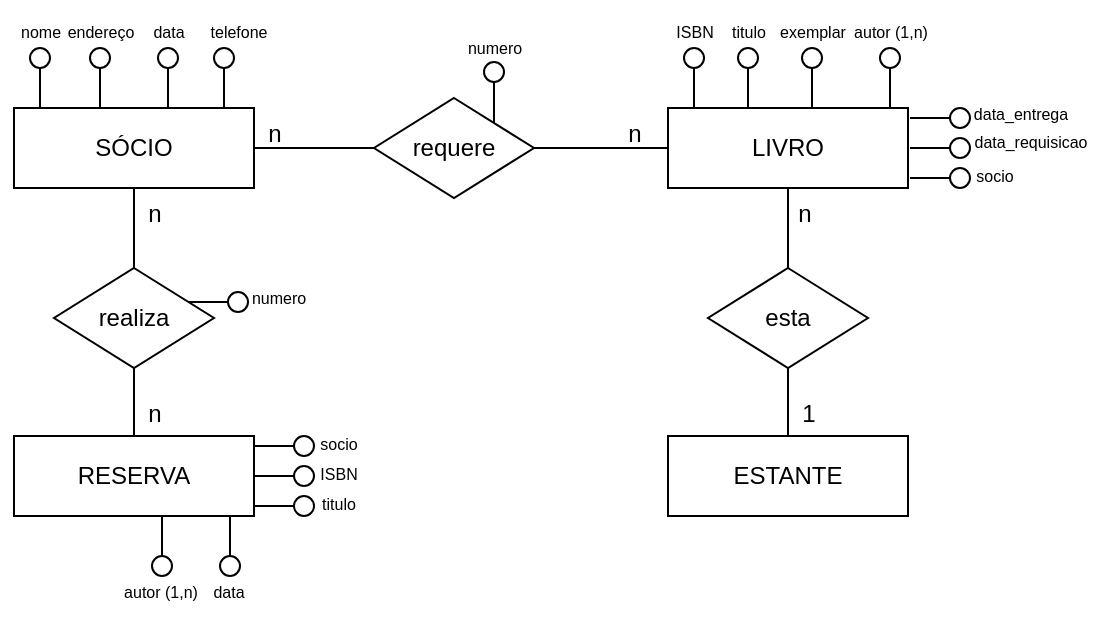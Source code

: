 <mxfile version="24.0.7" type="device">
  <diagram name="Página-1" id="ol52-Fbn4Z2OPr96En_L">
    <mxGraphModel dx="911" dy="499" grid="1" gridSize="10" guides="1" tooltips="1" connect="1" arrows="1" fold="1" page="1" pageScale="1" pageWidth="1169" pageHeight="827" math="0" shadow="0">
      <root>
        <mxCell id="0" />
        <mxCell id="1" parent="0" />
        <mxCell id="gmv5tpU_2w_kzTAVhH7P-58" style="edgeStyle=orthogonalEdgeStyle;rounded=0;orthogonalLoop=1;jettySize=auto;html=1;endArrow=none;endFill=0;" edge="1" parent="1" source="gmv5tpU_2w_kzTAVhH7P-5" target="gmv5tpU_2w_kzTAVhH7P-57">
          <mxGeometry relative="1" as="geometry" />
        </mxCell>
        <mxCell id="gmv5tpU_2w_kzTAVhH7P-5" value="SÓCIO" style="rounded=0;whiteSpace=wrap;html=1;" vertex="1" parent="1">
          <mxGeometry x="210" y="250" width="120" height="40" as="geometry" />
        </mxCell>
        <mxCell id="gmv5tpU_2w_kzTAVhH7P-6" style="edgeStyle=orthogonalEdgeStyle;rounded=0;orthogonalLoop=1;jettySize=auto;html=1;endArrow=none;endFill=0;" edge="1" source="gmv5tpU_2w_kzTAVhH7P-7" parent="1">
          <mxGeometry relative="1" as="geometry">
            <mxPoint x="223" y="250" as="targetPoint" />
          </mxGeometry>
        </mxCell>
        <mxCell id="gmv5tpU_2w_kzTAVhH7P-7" value="" style="ellipse;whiteSpace=wrap;html=1;" vertex="1" parent="1">
          <mxGeometry x="218" y="220" width="10" height="10" as="geometry" />
        </mxCell>
        <mxCell id="gmv5tpU_2w_kzTAVhH7P-8" value="&lt;font style=&quot;font-size: 8px;&quot;&gt;nome&lt;/font&gt;" style="text;html=1;align=center;verticalAlign=middle;resizable=0;points=[];autosize=1;strokeColor=none;fillColor=none;" vertex="1" parent="1">
          <mxGeometry x="203" y="196" width="40" height="30" as="geometry" />
        </mxCell>
        <mxCell id="gmv5tpU_2w_kzTAVhH7P-9" style="edgeStyle=orthogonalEdgeStyle;rounded=0;orthogonalLoop=1;jettySize=auto;html=1;endArrow=none;endFill=0;" edge="1" source="gmv5tpU_2w_kzTAVhH7P-10" parent="1">
          <mxGeometry relative="1" as="geometry">
            <mxPoint x="253" y="250" as="targetPoint" />
          </mxGeometry>
        </mxCell>
        <mxCell id="gmv5tpU_2w_kzTAVhH7P-10" value="" style="ellipse;whiteSpace=wrap;html=1;" vertex="1" parent="1">
          <mxGeometry x="248" y="220" width="10" height="10" as="geometry" />
        </mxCell>
        <mxCell id="gmv5tpU_2w_kzTAVhH7P-11" value="&lt;font style=&quot;font-size: 8px;&quot;&gt;endereço&lt;/font&gt;" style="text;html=1;align=center;verticalAlign=middle;resizable=0;points=[];autosize=1;strokeColor=none;fillColor=none;" vertex="1" parent="1">
          <mxGeometry x="223" y="196" width="60" height="30" as="geometry" />
        </mxCell>
        <mxCell id="gmv5tpU_2w_kzTAVhH7P-12" style="edgeStyle=orthogonalEdgeStyle;rounded=0;orthogonalLoop=1;jettySize=auto;html=1;endArrow=none;endFill=0;" edge="1" source="gmv5tpU_2w_kzTAVhH7P-13" parent="1">
          <mxGeometry relative="1" as="geometry">
            <mxPoint x="287" y="250" as="targetPoint" />
          </mxGeometry>
        </mxCell>
        <mxCell id="gmv5tpU_2w_kzTAVhH7P-13" value="" style="ellipse;whiteSpace=wrap;html=1;" vertex="1" parent="1">
          <mxGeometry x="282" y="220" width="10" height="10" as="geometry" />
        </mxCell>
        <mxCell id="gmv5tpU_2w_kzTAVhH7P-14" value="&lt;font style=&quot;font-size: 8px;&quot;&gt;data&lt;/font&gt;" style="text;html=1;align=center;verticalAlign=middle;resizable=0;points=[];autosize=1;strokeColor=none;fillColor=none;" vertex="1" parent="1">
          <mxGeometry x="267" y="196" width="40" height="30" as="geometry" />
        </mxCell>
        <mxCell id="gmv5tpU_2w_kzTAVhH7P-15" style="edgeStyle=orthogonalEdgeStyle;rounded=0;orthogonalLoop=1;jettySize=auto;html=1;endArrow=none;endFill=0;" edge="1" source="gmv5tpU_2w_kzTAVhH7P-16" parent="1">
          <mxGeometry relative="1" as="geometry">
            <mxPoint x="315" y="250" as="targetPoint" />
          </mxGeometry>
        </mxCell>
        <mxCell id="gmv5tpU_2w_kzTAVhH7P-16" value="" style="ellipse;whiteSpace=wrap;html=1;" vertex="1" parent="1">
          <mxGeometry x="310" y="220" width="10" height="10" as="geometry" />
        </mxCell>
        <mxCell id="gmv5tpU_2w_kzTAVhH7P-17" value="&lt;font style=&quot;font-size: 8px;&quot;&gt;telefone&lt;/font&gt;" style="text;html=1;align=center;verticalAlign=middle;resizable=0;points=[];autosize=1;strokeColor=none;fillColor=none;" vertex="1" parent="1">
          <mxGeometry x="297" y="196" width="50" height="30" as="geometry" />
        </mxCell>
        <mxCell id="gmv5tpU_2w_kzTAVhH7P-89" style="edgeStyle=orthogonalEdgeStyle;rounded=0;orthogonalLoop=1;jettySize=auto;html=1;endArrow=none;endFill=0;" edge="1" parent="1" source="gmv5tpU_2w_kzTAVhH7P-19" target="gmv5tpU_2w_kzTAVhH7P-88">
          <mxGeometry relative="1" as="geometry" />
        </mxCell>
        <mxCell id="gmv5tpU_2w_kzTAVhH7P-19" value="LIVRO" style="rounded=0;whiteSpace=wrap;html=1;" vertex="1" parent="1">
          <mxGeometry x="537" y="250" width="120" height="40" as="geometry" />
        </mxCell>
        <mxCell id="gmv5tpU_2w_kzTAVhH7P-20" style="edgeStyle=orthogonalEdgeStyle;rounded=0;orthogonalLoop=1;jettySize=auto;html=1;endArrow=none;endFill=0;" edge="1" parent="1" source="gmv5tpU_2w_kzTAVhH7P-21">
          <mxGeometry relative="1" as="geometry">
            <mxPoint x="550" y="250" as="targetPoint" />
          </mxGeometry>
        </mxCell>
        <mxCell id="gmv5tpU_2w_kzTAVhH7P-21" value="" style="ellipse;whiteSpace=wrap;html=1;" vertex="1" parent="1">
          <mxGeometry x="545" y="220" width="10" height="10" as="geometry" />
        </mxCell>
        <mxCell id="gmv5tpU_2w_kzTAVhH7P-22" value="&lt;span style=&quot;font-size: 8px;&quot;&gt;ISBN&lt;/span&gt;" style="text;html=1;align=center;verticalAlign=middle;resizable=0;points=[];autosize=1;strokeColor=none;fillColor=none;" vertex="1" parent="1">
          <mxGeometry x="530" y="196" width="40" height="30" as="geometry" />
        </mxCell>
        <mxCell id="gmv5tpU_2w_kzTAVhH7P-23" style="edgeStyle=orthogonalEdgeStyle;rounded=0;orthogonalLoop=1;jettySize=auto;html=1;endArrow=none;endFill=0;" edge="1" parent="1" source="gmv5tpU_2w_kzTAVhH7P-24">
          <mxGeometry relative="1" as="geometry">
            <mxPoint x="577" y="250" as="targetPoint" />
          </mxGeometry>
        </mxCell>
        <mxCell id="gmv5tpU_2w_kzTAVhH7P-24" value="" style="ellipse;whiteSpace=wrap;html=1;" vertex="1" parent="1">
          <mxGeometry x="572" y="220" width="10" height="10" as="geometry" />
        </mxCell>
        <mxCell id="gmv5tpU_2w_kzTAVhH7P-25" value="&lt;font style=&quot;font-size: 8px;&quot;&gt;titulo&lt;/font&gt;" style="text;html=1;align=center;verticalAlign=middle;resizable=0;points=[];autosize=1;strokeColor=none;fillColor=none;" vertex="1" parent="1">
          <mxGeometry x="557" y="196" width="40" height="30" as="geometry" />
        </mxCell>
        <mxCell id="gmv5tpU_2w_kzTAVhH7P-26" style="edgeStyle=orthogonalEdgeStyle;rounded=0;orthogonalLoop=1;jettySize=auto;html=1;endArrow=none;endFill=0;" edge="1" parent="1" source="gmv5tpU_2w_kzTAVhH7P-27">
          <mxGeometry relative="1" as="geometry">
            <mxPoint x="609" y="250" as="targetPoint" />
          </mxGeometry>
        </mxCell>
        <mxCell id="gmv5tpU_2w_kzTAVhH7P-27" value="" style="ellipse;whiteSpace=wrap;html=1;" vertex="1" parent="1">
          <mxGeometry x="604" y="220" width="10" height="10" as="geometry" />
        </mxCell>
        <mxCell id="gmv5tpU_2w_kzTAVhH7P-28" value="&lt;font style=&quot;font-size: 8px;&quot;&gt;exemplar&lt;/font&gt;" style="text;html=1;align=center;verticalAlign=middle;resizable=0;points=[];autosize=1;strokeColor=none;fillColor=none;" vertex="1" parent="1">
          <mxGeometry x="579" y="196" width="60" height="30" as="geometry" />
        </mxCell>
        <mxCell id="gmv5tpU_2w_kzTAVhH7P-29" style="edgeStyle=orthogonalEdgeStyle;rounded=0;orthogonalLoop=1;jettySize=auto;html=1;endArrow=none;endFill=0;" edge="1" parent="1" source="gmv5tpU_2w_kzTAVhH7P-30">
          <mxGeometry relative="1" as="geometry">
            <mxPoint x="648" y="250" as="targetPoint" />
          </mxGeometry>
        </mxCell>
        <mxCell id="gmv5tpU_2w_kzTAVhH7P-30" value="" style="ellipse;whiteSpace=wrap;html=1;" vertex="1" parent="1">
          <mxGeometry x="643" y="220" width="10" height="10" as="geometry" />
        </mxCell>
        <mxCell id="gmv5tpU_2w_kzTAVhH7P-31" value="&lt;font style=&quot;font-size: 8px;&quot;&gt;autor (1,n)&lt;/font&gt;" style="text;html=1;align=center;verticalAlign=middle;resizable=0;points=[];autosize=1;strokeColor=none;fillColor=none;" vertex="1" parent="1">
          <mxGeometry x="618" y="196" width="60" height="30" as="geometry" />
        </mxCell>
        <mxCell id="gmv5tpU_2w_kzTAVhH7P-37" value="&lt;font style=&quot;font-size: 8px;&quot;&gt;data_requisicao&lt;/font&gt;" style="text;html=1;align=center;verticalAlign=middle;resizable=0;points=[];autosize=1;strokeColor=none;fillColor=none;" vertex="1" parent="1">
          <mxGeometry x="678" y="251" width="80" height="30" as="geometry" />
        </mxCell>
        <mxCell id="gmv5tpU_2w_kzTAVhH7P-40" value="" style="ellipse;whiteSpace=wrap;html=1;" vertex="1" parent="1">
          <mxGeometry x="678" y="250" width="10" height="10" as="geometry" />
        </mxCell>
        <mxCell id="gmv5tpU_2w_kzTAVhH7P-41" value="&lt;font style=&quot;font-size: 8px;&quot;&gt;data_entrega&lt;/font&gt;" style="text;html=1;align=center;verticalAlign=middle;resizable=0;points=[];autosize=1;strokeColor=none;fillColor=none;" vertex="1" parent="1">
          <mxGeometry x="678" y="237" width="70" height="30" as="geometry" />
        </mxCell>
        <mxCell id="gmv5tpU_2w_kzTAVhH7P-42" style="edgeStyle=orthogonalEdgeStyle;rounded=0;orthogonalLoop=1;jettySize=auto;html=1;entryX=1.006;entryY=0.133;entryDx=0;entryDy=0;entryPerimeter=0;endArrow=none;endFill=0;" edge="1" parent="1" source="gmv5tpU_2w_kzTAVhH7P-40" target="gmv5tpU_2w_kzTAVhH7P-19">
          <mxGeometry relative="1" as="geometry" />
        </mxCell>
        <mxCell id="gmv5tpU_2w_kzTAVhH7P-43" value="" style="ellipse;whiteSpace=wrap;html=1;" vertex="1" parent="1">
          <mxGeometry x="678" y="265" width="10" height="10" as="geometry" />
        </mxCell>
        <mxCell id="gmv5tpU_2w_kzTAVhH7P-44" style="edgeStyle=orthogonalEdgeStyle;rounded=0;orthogonalLoop=1;jettySize=auto;html=1;entryX=1.006;entryY=0.133;entryDx=0;entryDy=0;entryPerimeter=0;endArrow=none;endFill=0;" edge="1" parent="1" source="gmv5tpU_2w_kzTAVhH7P-43">
          <mxGeometry relative="1" as="geometry">
            <mxPoint x="658" y="270" as="targetPoint" />
          </mxGeometry>
        </mxCell>
        <mxCell id="gmv5tpU_2w_kzTAVhH7P-45" value="" style="ellipse;whiteSpace=wrap;html=1;" vertex="1" parent="1">
          <mxGeometry x="678" y="280" width="10" height="10" as="geometry" />
        </mxCell>
        <mxCell id="gmv5tpU_2w_kzTAVhH7P-46" style="edgeStyle=orthogonalEdgeStyle;rounded=0;orthogonalLoop=1;jettySize=auto;html=1;entryX=1.006;entryY=0.133;entryDx=0;entryDy=0;entryPerimeter=0;endArrow=none;endFill=0;" edge="1" parent="1" source="gmv5tpU_2w_kzTAVhH7P-45">
          <mxGeometry relative="1" as="geometry">
            <mxPoint x="658" y="285" as="targetPoint" />
          </mxGeometry>
        </mxCell>
        <mxCell id="gmv5tpU_2w_kzTAVhH7P-47" value="&lt;font style=&quot;font-size: 8px;&quot;&gt;socio&lt;/font&gt;" style="text;html=1;align=center;verticalAlign=middle;resizable=0;points=[];autosize=1;strokeColor=none;fillColor=none;" vertex="1" parent="1">
          <mxGeometry x="680" y="268" width="40" height="30" as="geometry" />
        </mxCell>
        <mxCell id="gmv5tpU_2w_kzTAVhH7P-49" style="edgeStyle=orthogonalEdgeStyle;rounded=0;orthogonalLoop=1;jettySize=auto;html=1;endArrow=none;endFill=0;" edge="1" parent="1" source="gmv5tpU_2w_kzTAVhH7P-48" target="gmv5tpU_2w_kzTAVhH7P-19">
          <mxGeometry relative="1" as="geometry" />
        </mxCell>
        <mxCell id="gmv5tpU_2w_kzTAVhH7P-50" style="edgeStyle=orthogonalEdgeStyle;rounded=0;orthogonalLoop=1;jettySize=auto;html=1;endArrow=none;endFill=0;" edge="1" parent="1" source="gmv5tpU_2w_kzTAVhH7P-48" target="gmv5tpU_2w_kzTAVhH7P-5">
          <mxGeometry relative="1" as="geometry" />
        </mxCell>
        <mxCell id="gmv5tpU_2w_kzTAVhH7P-48" value="requere" style="rhombus;whiteSpace=wrap;html=1;" vertex="1" parent="1">
          <mxGeometry x="390" y="245" width="80" height="50" as="geometry" />
        </mxCell>
        <mxCell id="gmv5tpU_2w_kzTAVhH7P-52" style="edgeStyle=orthogonalEdgeStyle;rounded=0;orthogonalLoop=1;jettySize=auto;html=1;entryX=1;entryY=0;entryDx=0;entryDy=0;endArrow=none;endFill=0;" edge="1" parent="1" source="gmv5tpU_2w_kzTAVhH7P-51" target="gmv5tpU_2w_kzTAVhH7P-48">
          <mxGeometry relative="1" as="geometry">
            <Array as="points">
              <mxPoint x="450" y="240" />
              <mxPoint x="450" y="240" />
            </Array>
          </mxGeometry>
        </mxCell>
        <mxCell id="gmv5tpU_2w_kzTAVhH7P-51" value="" style="ellipse;whiteSpace=wrap;html=1;" vertex="1" parent="1">
          <mxGeometry x="445" y="227" width="10" height="10" as="geometry" />
        </mxCell>
        <mxCell id="gmv5tpU_2w_kzTAVhH7P-53" value="&lt;font style=&quot;font-size: 8px;&quot;&gt;numero&lt;/font&gt;" style="text;html=1;align=center;verticalAlign=middle;resizable=0;points=[];autosize=1;strokeColor=none;fillColor=none;" vertex="1" parent="1">
          <mxGeometry x="425" y="204" width="50" height="30" as="geometry" />
        </mxCell>
        <mxCell id="gmv5tpU_2w_kzTAVhH7P-54" value="n" style="text;html=1;align=center;verticalAlign=middle;resizable=0;points=[];autosize=1;strokeColor=none;fillColor=none;" vertex="1" parent="1">
          <mxGeometry x="505" y="248" width="30" height="30" as="geometry" />
        </mxCell>
        <mxCell id="gmv5tpU_2w_kzTAVhH7P-55" value="n" style="text;html=1;align=center;verticalAlign=middle;resizable=0;points=[];autosize=1;strokeColor=none;fillColor=none;" vertex="1" parent="1">
          <mxGeometry x="325" y="248" width="30" height="30" as="geometry" />
        </mxCell>
        <mxCell id="gmv5tpU_2w_kzTAVhH7P-56" value="RESERVA" style="rounded=0;whiteSpace=wrap;html=1;" vertex="1" parent="1">
          <mxGeometry x="210" y="414" width="120" height="40" as="geometry" />
        </mxCell>
        <mxCell id="gmv5tpU_2w_kzTAVhH7P-59" style="edgeStyle=orthogonalEdgeStyle;rounded=0;orthogonalLoop=1;jettySize=auto;html=1;entryX=0.5;entryY=0;entryDx=0;entryDy=0;endArrow=none;endFill=0;" edge="1" parent="1" source="gmv5tpU_2w_kzTAVhH7P-57" target="gmv5tpU_2w_kzTAVhH7P-56">
          <mxGeometry relative="1" as="geometry" />
        </mxCell>
        <mxCell id="gmv5tpU_2w_kzTAVhH7P-57" value="realiza" style="rhombus;whiteSpace=wrap;html=1;" vertex="1" parent="1">
          <mxGeometry x="230" y="330" width="80" height="50" as="geometry" />
        </mxCell>
        <mxCell id="gmv5tpU_2w_kzTAVhH7P-64" value="" style="ellipse;whiteSpace=wrap;html=1;" vertex="1" parent="1">
          <mxGeometry x="350" y="414" width="10" height="10" as="geometry" />
        </mxCell>
        <mxCell id="gmv5tpU_2w_kzTAVhH7P-65" style="edgeStyle=orthogonalEdgeStyle;rounded=0;orthogonalLoop=1;jettySize=auto;html=1;entryX=1.006;entryY=0.133;entryDx=0;entryDy=0;entryPerimeter=0;endArrow=none;endFill=0;" edge="1" source="gmv5tpU_2w_kzTAVhH7P-64" parent="1">
          <mxGeometry relative="1" as="geometry">
            <mxPoint x="330" y="419" as="targetPoint" />
          </mxGeometry>
        </mxCell>
        <mxCell id="gmv5tpU_2w_kzTAVhH7P-66" value="&lt;font style=&quot;font-size: 8px;&quot;&gt;socio&lt;/font&gt;" style="text;html=1;align=center;verticalAlign=middle;resizable=0;points=[];autosize=1;strokeColor=none;fillColor=none;" vertex="1" parent="1">
          <mxGeometry x="352" y="402" width="40" height="30" as="geometry" />
        </mxCell>
        <mxCell id="gmv5tpU_2w_kzTAVhH7P-67" value="" style="ellipse;whiteSpace=wrap;html=1;" vertex="1" parent="1">
          <mxGeometry x="350" y="429" width="10" height="10" as="geometry" />
        </mxCell>
        <mxCell id="gmv5tpU_2w_kzTAVhH7P-68" style="edgeStyle=orthogonalEdgeStyle;rounded=0;orthogonalLoop=1;jettySize=auto;html=1;entryX=1.006;entryY=0.133;entryDx=0;entryDy=0;entryPerimeter=0;endArrow=none;endFill=0;" edge="1" source="gmv5tpU_2w_kzTAVhH7P-67" parent="1">
          <mxGeometry relative="1" as="geometry">
            <mxPoint x="330" y="434" as="targetPoint" />
          </mxGeometry>
        </mxCell>
        <mxCell id="gmv5tpU_2w_kzTAVhH7P-69" value="&lt;font style=&quot;font-size: 8px;&quot;&gt;ISBN&lt;/font&gt;" style="text;html=1;align=center;verticalAlign=middle;resizable=0;points=[];autosize=1;strokeColor=none;fillColor=none;" vertex="1" parent="1">
          <mxGeometry x="352" y="417" width="40" height="30" as="geometry" />
        </mxCell>
        <mxCell id="gmv5tpU_2w_kzTAVhH7P-70" value="" style="ellipse;whiteSpace=wrap;html=1;" vertex="1" parent="1">
          <mxGeometry x="350" y="444" width="10" height="10" as="geometry" />
        </mxCell>
        <mxCell id="gmv5tpU_2w_kzTAVhH7P-71" style="edgeStyle=orthogonalEdgeStyle;rounded=0;orthogonalLoop=1;jettySize=auto;html=1;entryX=1.006;entryY=0.133;entryDx=0;entryDy=0;entryPerimeter=0;endArrow=none;endFill=0;" edge="1" source="gmv5tpU_2w_kzTAVhH7P-70" parent="1">
          <mxGeometry relative="1" as="geometry">
            <mxPoint x="330" y="449" as="targetPoint" />
          </mxGeometry>
        </mxCell>
        <mxCell id="gmv5tpU_2w_kzTAVhH7P-72" value="&lt;span style=&quot;font-size: 8px;&quot;&gt;titulo&lt;/span&gt;" style="text;html=1;align=center;verticalAlign=middle;resizable=0;points=[];autosize=1;strokeColor=none;fillColor=none;" vertex="1" parent="1">
          <mxGeometry x="352" y="432" width="40" height="30" as="geometry" />
        </mxCell>
        <mxCell id="gmv5tpU_2w_kzTAVhH7P-73" style="edgeStyle=orthogonalEdgeStyle;rounded=0;orthogonalLoop=1;jettySize=auto;html=1;endArrow=none;endFill=0;" edge="1" source="gmv5tpU_2w_kzTAVhH7P-74" parent="1">
          <mxGeometry relative="1" as="geometry">
            <mxPoint x="284" y="454" as="targetPoint" />
          </mxGeometry>
        </mxCell>
        <mxCell id="gmv5tpU_2w_kzTAVhH7P-74" value="" style="ellipse;whiteSpace=wrap;html=1;" vertex="1" parent="1">
          <mxGeometry x="279" y="474" width="10" height="10" as="geometry" />
        </mxCell>
        <mxCell id="gmv5tpU_2w_kzTAVhH7P-75" value="&lt;span style=&quot;font-size: 8px;&quot;&gt;autor (1,n)&lt;/span&gt;" style="text;html=1;align=center;verticalAlign=middle;resizable=0;points=[];autosize=1;strokeColor=none;fillColor=none;" vertex="1" parent="1">
          <mxGeometry x="253" y="476" width="60" height="30" as="geometry" />
        </mxCell>
        <mxCell id="gmv5tpU_2w_kzTAVhH7P-76" style="edgeStyle=orthogonalEdgeStyle;rounded=0;orthogonalLoop=1;jettySize=auto;html=1;endArrow=none;endFill=0;" edge="1" source="gmv5tpU_2w_kzTAVhH7P-77" parent="1">
          <mxGeometry relative="1" as="geometry">
            <mxPoint x="318" y="454" as="targetPoint" />
          </mxGeometry>
        </mxCell>
        <mxCell id="gmv5tpU_2w_kzTAVhH7P-77" value="" style="ellipse;whiteSpace=wrap;html=1;" vertex="1" parent="1">
          <mxGeometry x="313" y="474" width="10" height="10" as="geometry" />
        </mxCell>
        <mxCell id="gmv5tpU_2w_kzTAVhH7P-78" value="&lt;font style=&quot;font-size: 8px;&quot;&gt;data&lt;/font&gt;" style="text;html=1;align=center;verticalAlign=middle;resizable=0;points=[];autosize=1;strokeColor=none;fillColor=none;" vertex="1" parent="1">
          <mxGeometry x="297" y="476" width="40" height="30" as="geometry" />
        </mxCell>
        <mxCell id="gmv5tpU_2w_kzTAVhH7P-80" value="n" style="text;html=1;align=center;verticalAlign=middle;resizable=0;points=[];autosize=1;strokeColor=none;fillColor=none;" vertex="1" parent="1">
          <mxGeometry x="265" y="388" width="30" height="30" as="geometry" />
        </mxCell>
        <mxCell id="gmv5tpU_2w_kzTAVhH7P-81" value="n" style="text;html=1;align=center;verticalAlign=middle;resizable=0;points=[];autosize=1;strokeColor=none;fillColor=none;" vertex="1" parent="1">
          <mxGeometry x="265" y="288" width="30" height="30" as="geometry" />
        </mxCell>
        <mxCell id="gmv5tpU_2w_kzTAVhH7P-84" value="" style="ellipse;whiteSpace=wrap;html=1;" vertex="1" parent="1">
          <mxGeometry x="317" y="342" width="10" height="10" as="geometry" />
        </mxCell>
        <mxCell id="gmv5tpU_2w_kzTAVhH7P-85" style="edgeStyle=orthogonalEdgeStyle;rounded=0;orthogonalLoop=1;jettySize=auto;html=1;entryX=1.006;entryY=0.133;entryDx=0;entryDy=0;entryPerimeter=0;endArrow=none;endFill=0;" edge="1" source="gmv5tpU_2w_kzTAVhH7P-84" parent="1">
          <mxGeometry relative="1" as="geometry">
            <mxPoint x="297" y="347" as="targetPoint" />
          </mxGeometry>
        </mxCell>
        <mxCell id="gmv5tpU_2w_kzTAVhH7P-86" value="&lt;font style=&quot;font-size: 8px;&quot;&gt;numero&lt;/font&gt;" style="text;html=1;align=center;verticalAlign=middle;resizable=0;points=[];autosize=1;strokeColor=none;fillColor=none;" vertex="1" parent="1">
          <mxGeometry x="317" y="329" width="50" height="30" as="geometry" />
        </mxCell>
        <mxCell id="gmv5tpU_2w_kzTAVhH7P-87" value="ESTANTE" style="rounded=0;whiteSpace=wrap;html=1;" vertex="1" parent="1">
          <mxGeometry x="537" y="414" width="120" height="40" as="geometry" />
        </mxCell>
        <mxCell id="gmv5tpU_2w_kzTAVhH7P-90" style="edgeStyle=orthogonalEdgeStyle;rounded=0;orthogonalLoop=1;jettySize=auto;html=1;endArrow=none;endFill=0;" edge="1" parent="1" source="gmv5tpU_2w_kzTAVhH7P-88" target="gmv5tpU_2w_kzTAVhH7P-87">
          <mxGeometry relative="1" as="geometry" />
        </mxCell>
        <mxCell id="gmv5tpU_2w_kzTAVhH7P-88" value="esta" style="rhombus;whiteSpace=wrap;html=1;" vertex="1" parent="1">
          <mxGeometry x="557" y="330" width="80" height="50" as="geometry" />
        </mxCell>
        <mxCell id="gmv5tpU_2w_kzTAVhH7P-91" value="1" style="text;html=1;align=center;verticalAlign=middle;resizable=0;points=[];autosize=1;strokeColor=none;fillColor=none;" vertex="1" parent="1">
          <mxGeometry x="592" y="388" width="30" height="30" as="geometry" />
        </mxCell>
        <mxCell id="gmv5tpU_2w_kzTAVhH7P-92" value="n" style="text;html=1;align=center;verticalAlign=middle;resizable=0;points=[];autosize=1;strokeColor=none;fillColor=none;" vertex="1" parent="1">
          <mxGeometry x="590" y="288" width="30" height="30" as="geometry" />
        </mxCell>
      </root>
    </mxGraphModel>
  </diagram>
</mxfile>
